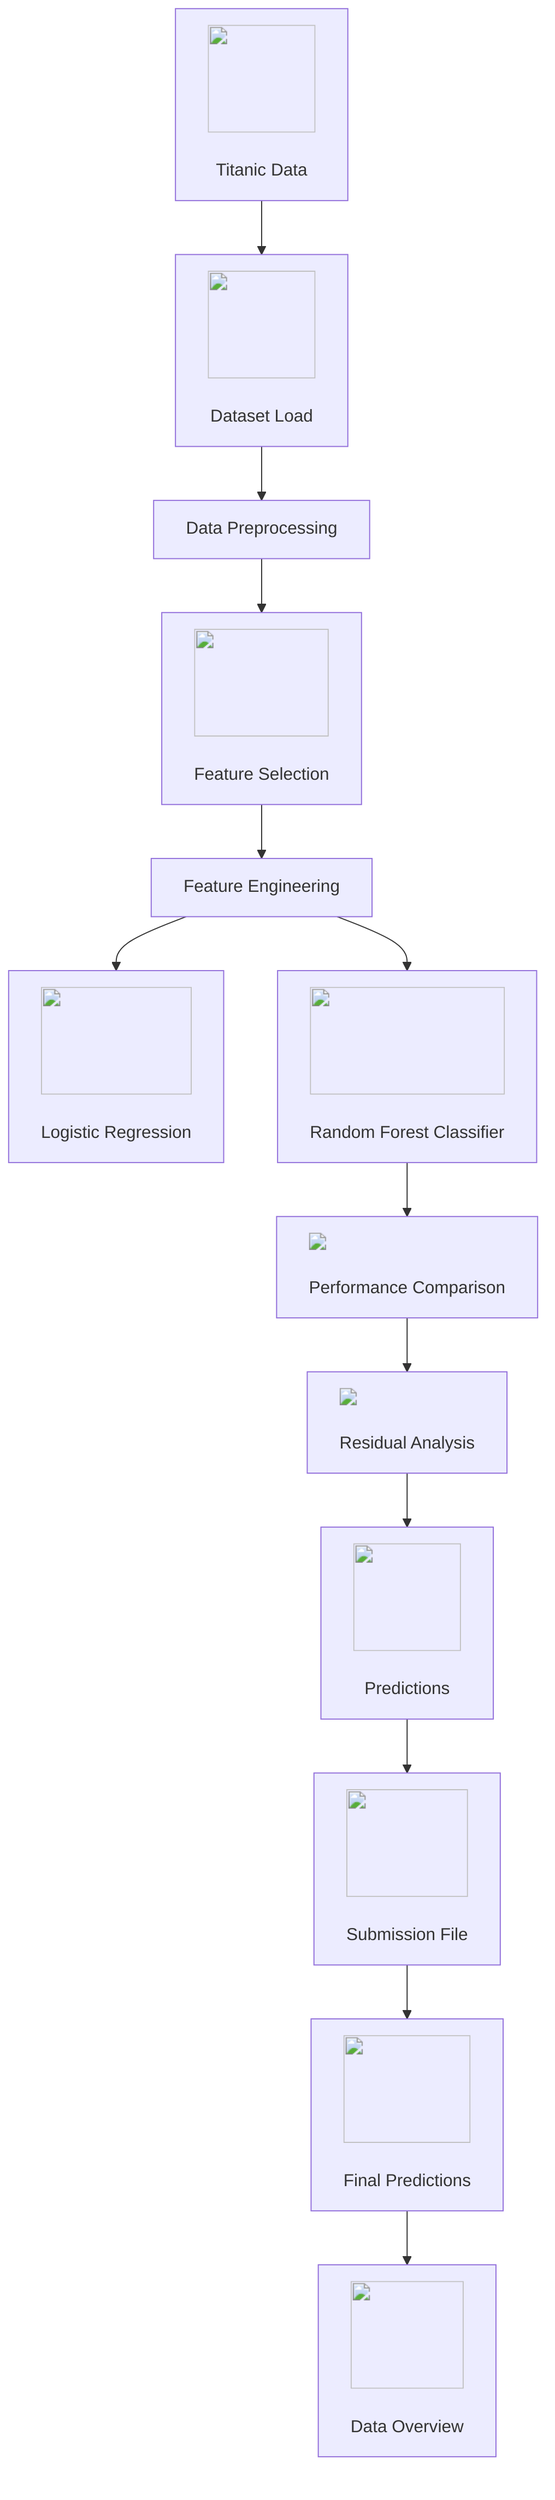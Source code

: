 graph TD;
    A["<img src='icons/database.svg' width=100 height=100/> <br/> Titanic Data"] --> B["<img src='icons/file.svg' width=100 height=100/> <br/> Dataset Load"];
    B --> C["Data Preprocessing"];
    C --> D["<img src='icons/column_split.svg' width=100 height=100/> <br/> Feature Selection"];
    D --> E["Feature Engineering"];
    E --> F["<img src='icons/brain.svg' width=100 height=100/> <br/> Logistic Regression"];
    E --> G["<img src='icons/brain.svg' width=100 height=100/> <br/> Random Forest Classifier"];
    G --> H["<img src='dummy_plots/barplot_template.svg'/> <br/> Performance Comparison"];
    H --> I["<img src='dummy_plots/boxplot_template.svg'/> <br/> Residual Analysis"];
    I --> J["<img src='icons/database.svg' width=100 height=100/> <br/> Predictions"];
    J --> K["<img src='icons/database.svg' width=100 height=100/> <br/> Submission File"];
    K --> L["<img src='icons/table.svg' width=100 height=100/> <br/> Final Predictions"];
    L --> M["<img src='icons/table.svg' width=100 height=100/> <br/> Data Overview"];
